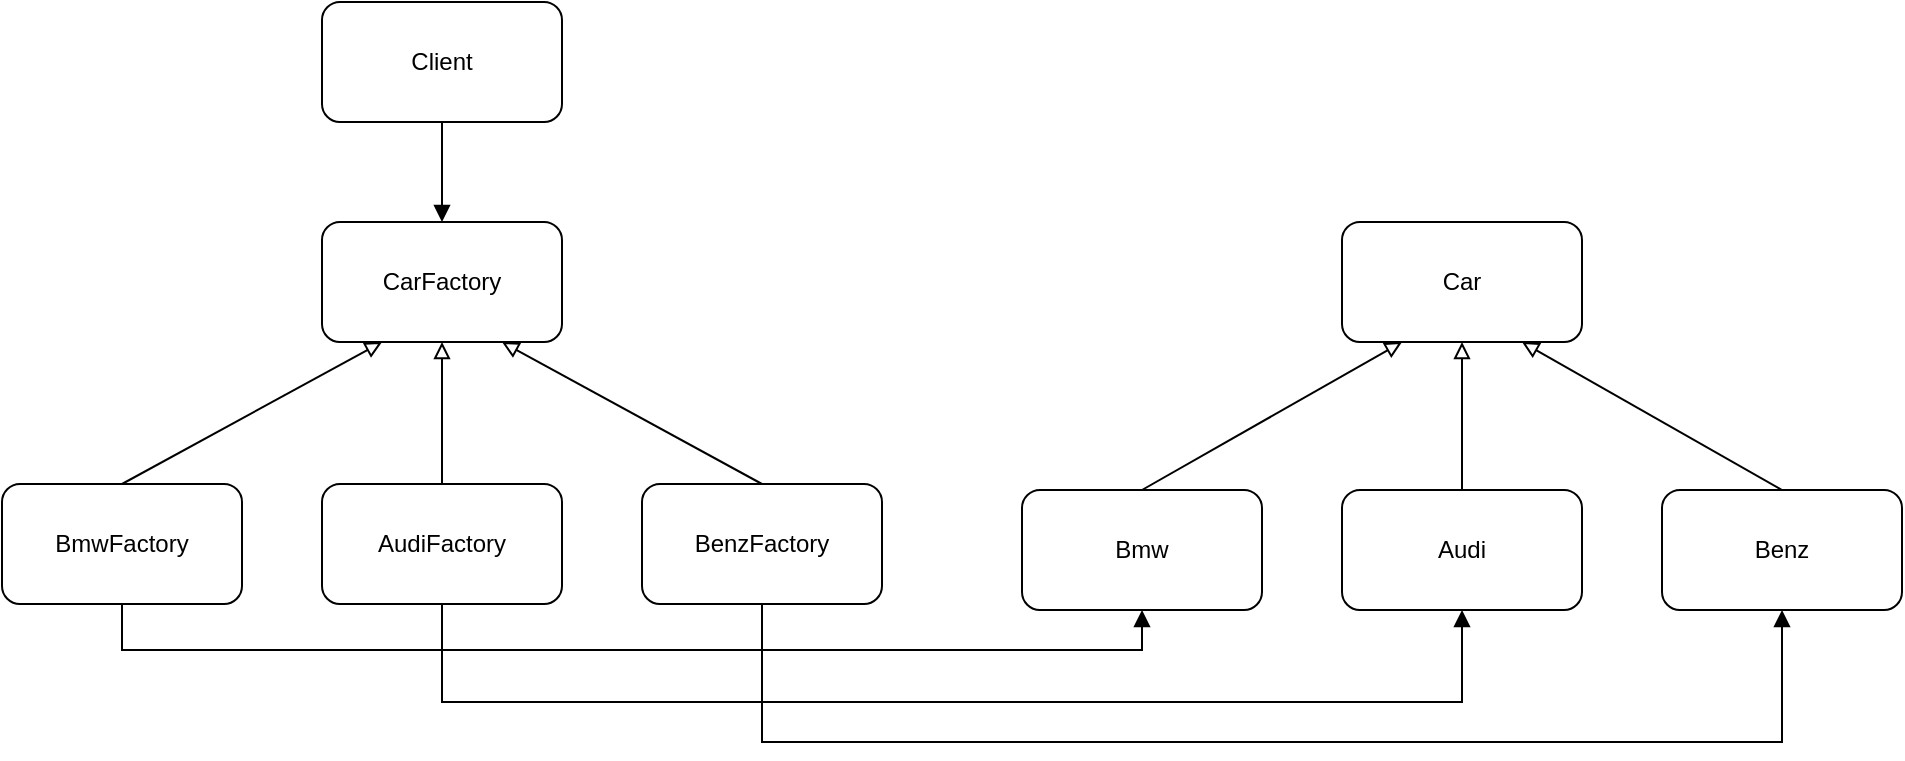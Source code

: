 <mxfile version="10.6.7" type="device"><diagram id="AnOLTWyOnb2L7ZimtAvJ" name="第 1 页"><mxGraphModel dx="1885" dy="808" grid="1" gridSize="10" guides="1" tooltips="1" connect="1" arrows="1" fold="1" page="1" pageScale="1" pageWidth="827" pageHeight="1169" math="0" shadow="0"><root><mxCell id="0"/><mxCell id="1" parent="0"/><mxCell id="Rus0B7ioNVtvUNjY7Iop-1" value="Car" style="rounded=1;whiteSpace=wrap;html=1;" vertex="1" parent="1"><mxGeometry x="580" y="150" width="120" height="60" as="geometry"/></mxCell><mxCell id="Rus0B7ioNVtvUNjY7Iop-14" style="edgeStyle=orthogonalEdgeStyle;rounded=0;orthogonalLoop=1;jettySize=auto;html=1;exitX=0.5;exitY=1;exitDx=0;exitDy=0;entryX=0.5;entryY=0;entryDx=0;entryDy=0;endArrow=block;endFill=1;" edge="1" parent="1" source="Rus0B7ioNVtvUNjY7Iop-2" target="Rus0B7ioNVtvUNjY7Iop-9"><mxGeometry relative="1" as="geometry"/></mxCell><mxCell id="Rus0B7ioNVtvUNjY7Iop-2" value="Client" style="rounded=1;whiteSpace=wrap;html=1;" vertex="1" parent="1"><mxGeometry x="70" y="40" width="120" height="60" as="geometry"/></mxCell><mxCell id="Rus0B7ioNVtvUNjY7Iop-3" value="Audi" style="rounded=1;whiteSpace=wrap;html=1;" vertex="1" parent="1"><mxGeometry x="580" y="284" width="120" height="60" as="geometry"/></mxCell><mxCell id="Rus0B7ioNVtvUNjY7Iop-4" value="Bmw" style="rounded=1;whiteSpace=wrap;html=1;" vertex="1" parent="1"><mxGeometry x="420" y="284" width="120" height="60" as="geometry"/></mxCell><mxCell id="Rus0B7ioNVtvUNjY7Iop-5" value="Benz" style="rounded=1;whiteSpace=wrap;html=1;" vertex="1" parent="1"><mxGeometry x="740" y="284" width="120" height="60" as="geometry"/></mxCell><mxCell id="Rus0B7ioNVtvUNjY7Iop-19" style="edgeStyle=orthogonalEdgeStyle;rounded=0;orthogonalLoop=1;jettySize=auto;html=1;exitX=0.5;exitY=1;exitDx=0;exitDy=0;entryX=0.5;entryY=1;entryDx=0;entryDy=0;endArrow=block;endFill=1;" edge="1" parent="1" source="Rus0B7ioNVtvUNjY7Iop-6" target="Rus0B7ioNVtvUNjY7Iop-3"><mxGeometry relative="1" as="geometry"><Array as="points"><mxPoint x="130" y="390"/><mxPoint x="640" y="390"/></Array></mxGeometry></mxCell><mxCell id="Rus0B7ioNVtvUNjY7Iop-6" value="AudiFactory" style="rounded=1;whiteSpace=wrap;html=1;" vertex="1" parent="1"><mxGeometry x="70" y="281" width="120" height="60" as="geometry"/></mxCell><mxCell id="Rus0B7ioNVtvUNjY7Iop-18" style="edgeStyle=orthogonalEdgeStyle;rounded=0;orthogonalLoop=1;jettySize=auto;html=1;exitX=0.5;exitY=1;exitDx=0;exitDy=0;entryX=0.5;entryY=1;entryDx=0;entryDy=0;endArrow=block;endFill=1;" edge="1" parent="1" source="Rus0B7ioNVtvUNjY7Iop-7" target="Rus0B7ioNVtvUNjY7Iop-4"><mxGeometry relative="1" as="geometry"/></mxCell><mxCell id="Rus0B7ioNVtvUNjY7Iop-7" value="BmwFactory" style="rounded=1;whiteSpace=wrap;html=1;" vertex="1" parent="1"><mxGeometry x="-90" y="281" width="120" height="60" as="geometry"/></mxCell><mxCell id="Rus0B7ioNVtvUNjY7Iop-20" style="edgeStyle=orthogonalEdgeStyle;rounded=0;orthogonalLoop=1;jettySize=auto;html=1;exitX=0.5;exitY=1;exitDx=0;exitDy=0;entryX=0.5;entryY=1;entryDx=0;entryDy=0;endArrow=block;endFill=1;" edge="1" parent="1" source="Rus0B7ioNVtvUNjY7Iop-8" target="Rus0B7ioNVtvUNjY7Iop-5"><mxGeometry relative="1" as="geometry"><Array as="points"><mxPoint x="290" y="410"/><mxPoint x="800" y="410"/></Array></mxGeometry></mxCell><mxCell id="Rus0B7ioNVtvUNjY7Iop-8" value="BenzFactory" style="rounded=1;whiteSpace=wrap;html=1;" vertex="1" parent="1"><mxGeometry x="230" y="281" width="120" height="60" as="geometry"/></mxCell><mxCell id="Rus0B7ioNVtvUNjY7Iop-9" value="CarFactory" style="rounded=1;whiteSpace=wrap;html=1;" vertex="1" parent="1"><mxGeometry x="70" y="150" width="120" height="60" as="geometry"/></mxCell><mxCell id="Rus0B7ioNVtvUNjY7Iop-11" value="" style="endArrow=block;html=1;endFill=0;exitX=0.5;exitY=0;exitDx=0;exitDy=0;entryX=0.25;entryY=1;entryDx=0;entryDy=0;" edge="1" parent="1" source="Rus0B7ioNVtvUNjY7Iop-7" target="Rus0B7ioNVtvUNjY7Iop-9"><mxGeometry width="50" height="50" relative="1" as="geometry"><mxPoint x="-40" y="200" as="sourcePoint"/><mxPoint x="10" y="150" as="targetPoint"/></mxGeometry></mxCell><mxCell id="Rus0B7ioNVtvUNjY7Iop-12" value="" style="endArrow=block;html=1;endFill=0;exitX=0.5;exitY=0;exitDx=0;exitDy=0;entryX=0.5;entryY=1;entryDx=0;entryDy=0;" edge="1" parent="1" source="Rus0B7ioNVtvUNjY7Iop-6" target="Rus0B7ioNVtvUNjY7Iop-9"><mxGeometry width="50" height="50" relative="1" as="geometry"><mxPoint x="239.897" y="233.293" as="sourcePoint"/><mxPoint x="399.897" y="186.397" as="targetPoint"/></mxGeometry></mxCell><mxCell id="Rus0B7ioNVtvUNjY7Iop-13" value="" style="endArrow=block;html=1;endFill=0;exitX=0.5;exitY=0;exitDx=0;exitDy=0;entryX=0.75;entryY=1;entryDx=0;entryDy=0;" edge="1" parent="1" source="Rus0B7ioNVtvUNjY7Iop-8" target="Rus0B7ioNVtvUNjY7Iop-9"><mxGeometry width="50" height="50" relative="1" as="geometry"><mxPoint x="253.397" y="149.793" as="sourcePoint"/><mxPoint x="320" y="190" as="targetPoint"/></mxGeometry></mxCell><mxCell id="Rus0B7ioNVtvUNjY7Iop-15" value="" style="endArrow=block;html=1;endFill=0;exitX=0.5;exitY=0;exitDx=0;exitDy=0;entryX=0.25;entryY=1;entryDx=0;entryDy=0;" edge="1" parent="1" source="Rus0B7ioNVtvUNjY7Iop-4" target="Rus0B7ioNVtvUNjY7Iop-1"><mxGeometry width="50" height="50" relative="1" as="geometry"><mxPoint x="440" y="215.5" as="sourcePoint"/><mxPoint x="310" y="144.5" as="targetPoint"/></mxGeometry></mxCell><mxCell id="Rus0B7ioNVtvUNjY7Iop-16" value="" style="endArrow=block;html=1;endFill=0;exitX=0.5;exitY=0;exitDx=0;exitDy=0;entryX=0.5;entryY=1;entryDx=0;entryDy=0;" edge="1" parent="1" source="Rus0B7ioNVtvUNjY7Iop-3" target="Rus0B7ioNVtvUNjY7Iop-1"><mxGeometry width="50" height="50" relative="1" as="geometry"><mxPoint x="605" y="271" as="sourcePoint"/><mxPoint x="475" y="200" as="targetPoint"/></mxGeometry></mxCell><mxCell id="Rus0B7ioNVtvUNjY7Iop-17" value="" style="endArrow=block;html=1;endFill=0;exitX=0.5;exitY=0;exitDx=0;exitDy=0;entryX=0.75;entryY=1;entryDx=0;entryDy=0;" edge="1" parent="1" source="Rus0B7ioNVtvUNjY7Iop-5" target="Rus0B7ioNVtvUNjY7Iop-1"><mxGeometry width="50" height="50" relative="1" as="geometry"><mxPoint x="957" y="251" as="sourcePoint"/><mxPoint x="827" y="180" as="targetPoint"/></mxGeometry></mxCell></root></mxGraphModel></diagram></mxfile>